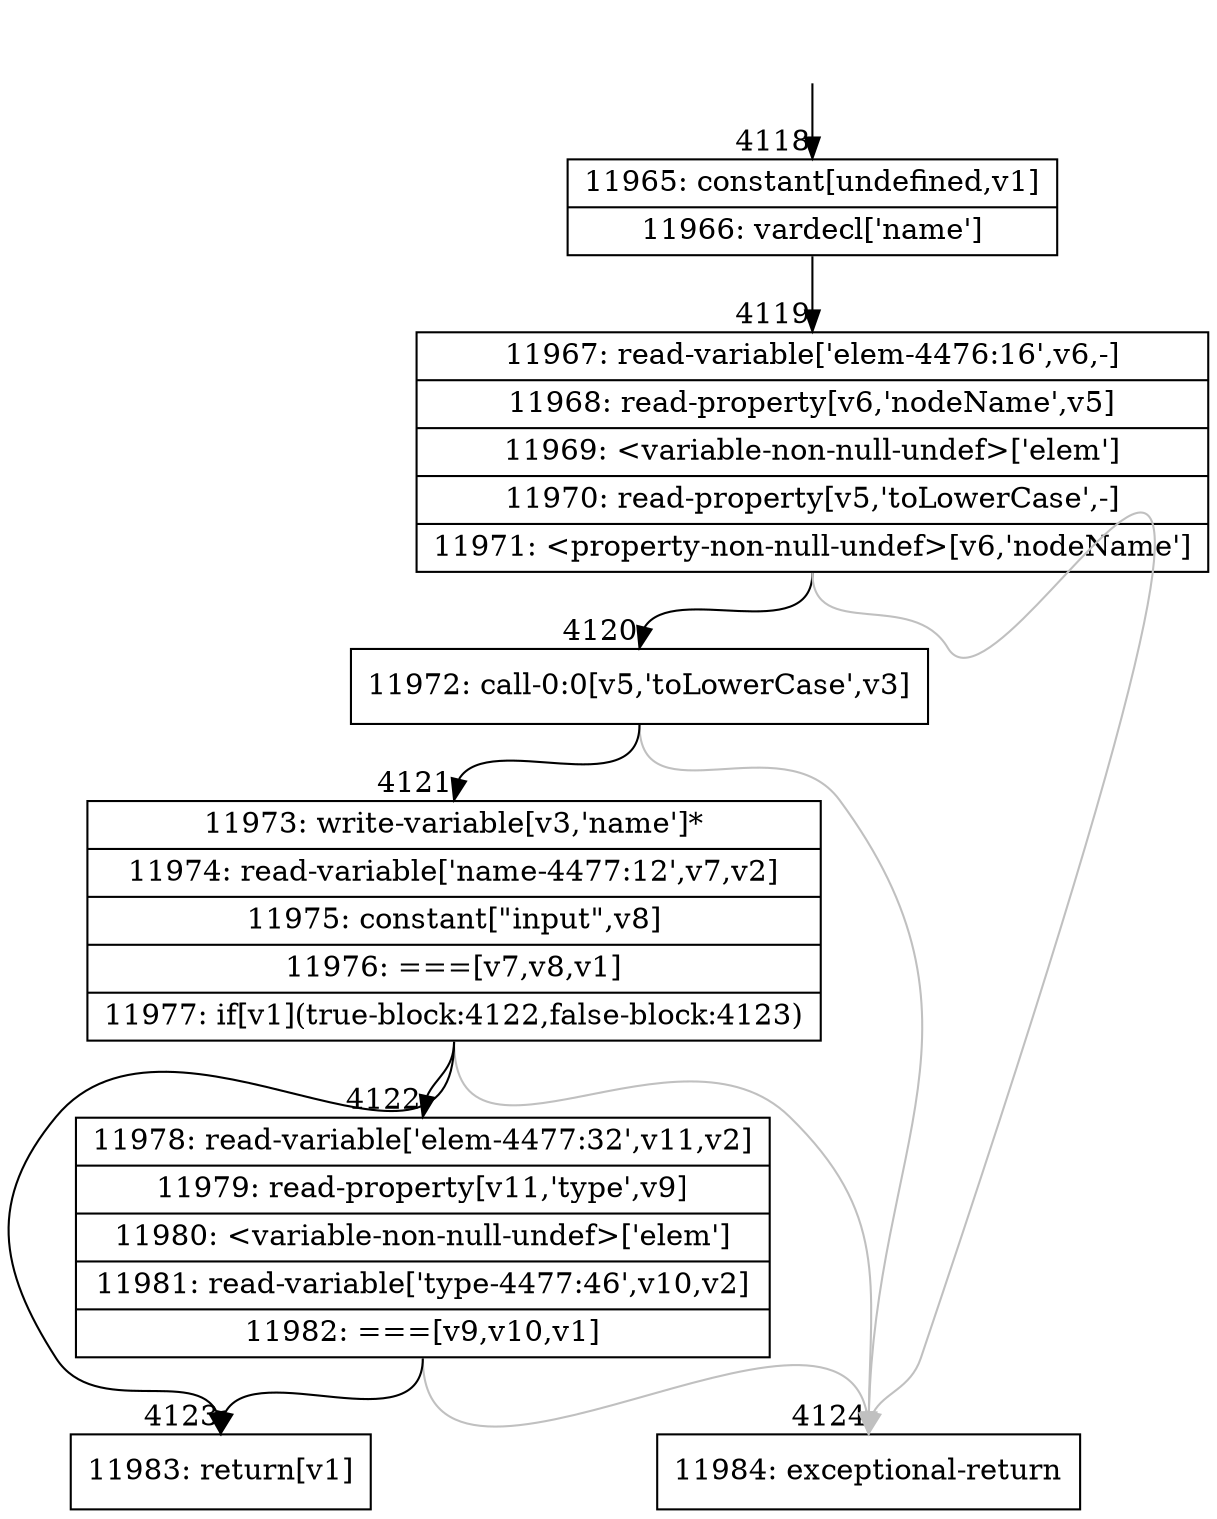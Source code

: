 digraph {
rankdir="TD"
BB_entry266[shape=none,label=""];
BB_entry266 -> BB4118 [tailport=s, headport=n, headlabel="    4118"]
BB4118 [shape=record label="{11965: constant[undefined,v1]|11966: vardecl['name']}" ] 
BB4118 -> BB4119 [tailport=s, headport=n, headlabel="      4119"]
BB4119 [shape=record label="{11967: read-variable['elem-4476:16',v6,-]|11968: read-property[v6,'nodeName',v5]|11969: \<variable-non-null-undef\>['elem']|11970: read-property[v5,'toLowerCase',-]|11971: \<property-non-null-undef\>[v6,'nodeName']}" ] 
BB4119 -> BB4120 [tailport=s, headport=n, headlabel="      4120"]
BB4119 -> BB4124 [tailport=s, headport=n, color=gray, headlabel="      4124"]
BB4120 [shape=record label="{11972: call-0:0[v5,'toLowerCase',v3]}" ] 
BB4120 -> BB4121 [tailport=s, headport=n, headlabel="      4121"]
BB4120 -> BB4124 [tailport=s, headport=n, color=gray]
BB4121 [shape=record label="{11973: write-variable[v3,'name']*|11974: read-variable['name-4477:12',v7,v2]|11975: constant[\"input\",v8]|11976: ===[v7,v8,v1]|11977: if[v1](true-block:4122,false-block:4123)}" ] 
BB4121 -> BB4123 [tailport=s, headport=n, headlabel="      4123"]
BB4121 -> BB4122 [tailport=s, headport=n, headlabel="      4122"]
BB4121 -> BB4124 [tailport=s, headport=n, color=gray]
BB4122 [shape=record label="{11978: read-variable['elem-4477:32',v11,v2]|11979: read-property[v11,'type',v9]|11980: \<variable-non-null-undef\>['elem']|11981: read-variable['type-4477:46',v10,v2]|11982: ===[v9,v10,v1]}" ] 
BB4122 -> BB4123 [tailport=s, headport=n]
BB4122 -> BB4124 [tailport=s, headport=n, color=gray]
BB4123 [shape=record label="{11983: return[v1]}" ] 
BB4124 [shape=record label="{11984: exceptional-return}" ] 
}
